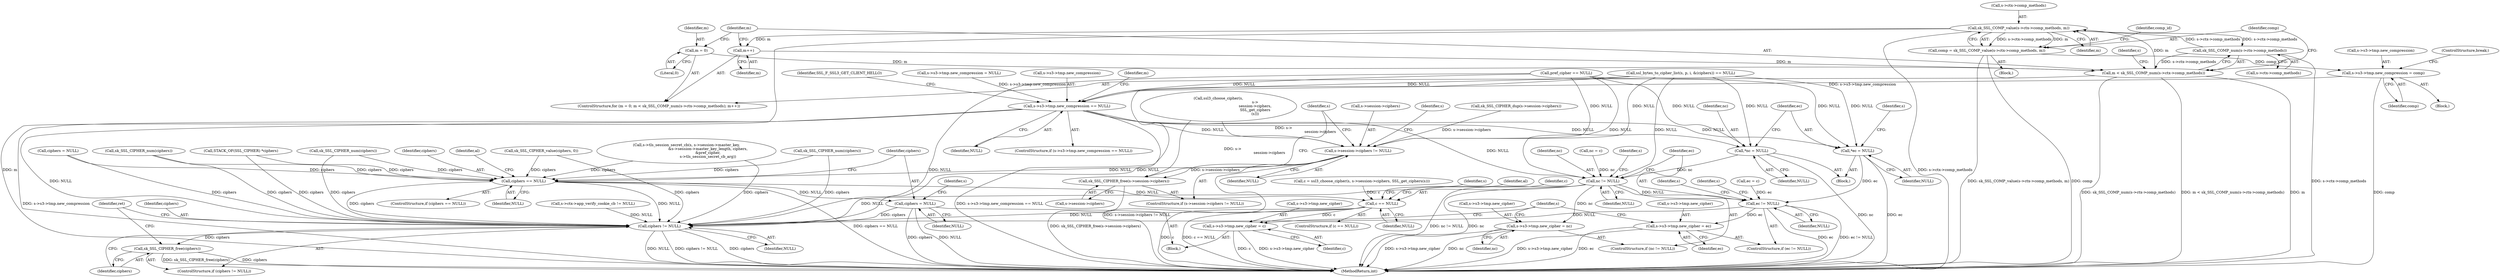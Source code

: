 digraph "0_openssl_a004e72b95835136d3f1ea90517f706c24c03da7@pointer" {
"1001210" [label="(Call,sk_SSL_COMP_value(s->ctx->comp_methods, m))"];
"1001199" [label="(Call,sk_SSL_COMP_num(s->ctx->comp_methods))"];
"1001210" [label="(Call,sk_SSL_COMP_value(s->ctx->comp_methods, m))"];
"1001197" [label="(Call,m < sk_SSL_COMP_num(s->ctx->comp_methods))"];
"1001205" [label="(Call,m++)"];
"1001194" [label="(Call,m = 0)"];
"1001208" [label="(Call,comp = sk_SSL_COMP_value(s->ctx->comp_methods, m))"];
"1001224" [label="(Call,s->s3->tmp.new_compression = comp)"];
"1001235" [label="(Call,s->s3->tmp.new_compression == NULL)"];
"1001394" [label="(Call,s->session->ciphers != NULL)"];
"1001401" [label="(Call,sk_SSL_CIPHER_free(s->session->ciphers))"];
"1001415" [label="(Call,ciphers == NULL)"];
"1001426" [label="(Call,ciphers = NULL)"];
"1001687" [label="(Call,ciphers != NULL)"];
"1001690" [label="(Call,sk_SSL_CIPHER_free(ciphers))"];
"1001498" [label="(Call,c == NULL)"];
"1001509" [label="(Call,s->s3->tmp.new_cipher = c)"];
"1001525" [label="(Call,*nc = NULL)"];
"1001578" [label="(Call,nc != NULL)"];
"1001581" [label="(Call,s->s3->tmp.new_cipher = nc)"];
"1001592" [label="(Call,ec != NULL)"];
"1001595" [label="(Call,s->s3->tmp.new_cipher = ec)"];
"1001529" [label="(Call,*ec = NULL)"];
"1001223" [label="(Block,)"];
"1001594" [label="(Identifier,NULL)"];
"1001503" [label="(Identifier,al)"];
"1001193" [label="(ControlStructure,for (m = 0; m < sk_SSL_COMP_num(s->ctx->comp_methods); m++))"];
"1001577" [label="(ControlStructure,if (nc != NULL))"];
"1001609" [label="(Identifier,s)"];
"1001693" [label="(Identifier,ret)"];
"1001690" [label="(Call,sk_SSL_CIPHER_free(ciphers))"];
"1001235" [label="(Call,s->s3->tmp.new_compression == NULL)"];
"1001499" [label="(Identifier,c)"];
"1001581" [label="(Call,s->s3->tmp.new_cipher = nc)"];
"1001694" [label="(MethodReturn,int)"];
"1001091" [label="(Call,ssl3_choose_cipher(s,\n                                                               s->\n                                                               session->ciphers,\n                                                               SSL_get_ciphers\n                                                               (s)))"];
"1001385" [label="(Block,)"];
"1000794" [label="(Call,ssl_bytes_to_cipher_list(s, p, i, &(ciphers)) == NULL)"];
"1001224" [label="(Call,s->s3->tmp.new_compression = comp)"];
"1001486" [label="(Call,c = ssl3_choose_cipher(s, s->session->ciphers, SSL_get_ciphers(s)))"];
"1001404" [label="(Identifier,s)"];
"1001497" [label="(ControlStructure,if (c == NULL))"];
"1001410" [label="(Identifier,s)"];
"1001517" [label="(Identifier,c)"];
"1001200" [label="(Call,s->ctx->comp_methods)"];
"1001578" [label="(Call,nc != NULL)"];
"1001686" [label="(ControlStructure,if (ciphers != NULL))"];
"1001519" [label="(Block,)"];
"1001582" [label="(Call,s->s3->tmp.new_cipher)"];
"1001589" [label="(Identifier,nc)"];
"1001194" [label="(Call,m = 0)"];
"1000581" [label="(Call,s->ctx->app_verify_cookie_cb != NULL)"];
"1001195" [label="(Identifier,m)"];
"1001216" [label="(Identifier,m)"];
"1001246" [label="(Identifier,SSL_F_SSL3_GET_CLIENT_HELLO)"];
"1001205" [label="(Call,m++)"];
"1001426" [label="(Call,ciphers = NULL)"];
"1001574" [label="(Call,ec = c)"];
"1001251" [label="(Identifier,m)"];
"1001234" [label="(ControlStructure,if (s->s3->tmp.new_compression == NULL))"];
"1001513" [label="(Identifier,s)"];
"1001225" [label="(Call,s->s3->tmp.new_compression)"];
"1001206" [label="(Identifier,m)"];
"1001427" [label="(Identifier,ciphers)"];
"1001595" [label="(Call,s->s3->tmp.new_cipher = ec)"];
"1001207" [label="(Block,)"];
"1001500" [label="(Identifier,NULL)"];
"1001210" [label="(Call,sk_SSL_COMP_value(s->ctx->comp_methods, m))"];
"1001414" [label="(ControlStructure,if (ciphers == NULL))"];
"1001585" [label="(Identifier,s)"];
"1001400" [label="(Identifier,NULL)"];
"1001636" [label="(Identifier,s)"];
"1001509" [label="(Call,s->s3->tmp.new_cipher = c)"];
"1001402" [label="(Call,s->session->ciphers)"];
"1001401" [label="(Call,sk_SSL_CIPHER_free(s->session->ciphers))"];
"1001199" [label="(Call,sk_SSL_COMP_num(s->ctx->comp_methods))"];
"1001428" [label="(Identifier,NULL)"];
"1001416" [label="(Identifier,ciphers)"];
"1000882" [label="(Call,sk_SSL_CIPHER_value(ciphers, 0))"];
"1001233" [label="(ControlStructure,break;)"];
"1001155" [label="(Call,s->s3->tmp.new_compression = NULL)"];
"1001689" [label="(Identifier,NULL)"];
"1001531" [label="(Identifier,NULL)"];
"1001415" [label="(Call,ciphers == NULL)"];
"1000835" [label="(Call,sk_SSL_CIPHER_num(ciphers))"];
"1001420" [label="(Identifier,al)"];
"1001525" [label="(Call,*nc = NULL)"];
"1001498" [label="(Call,c == NULL)"];
"1001688" [label="(Identifier,ciphers)"];
"1001211" [label="(Call,s->ctx->comp_methods)"];
"1001209" [label="(Identifier,comp)"];
"1001083" [label="(Call,ciphers = NULL)"];
"1001691" [label="(Identifier,ciphers)"];
"1001527" [label="(Identifier,NULL)"];
"1001101" [label="(Call,pref_cipher == NULL)"];
"1001596" [label="(Call,s->s3->tmp.new_cipher)"];
"1001394" [label="(Call,s->session->ciphers != NULL)"];
"1000849" [label="(Call,sk_SSL_CIPHER_num(ciphers))"];
"1001239" [label="(Identifier,s)"];
"1001599" [label="(Identifier,s)"];
"1000876" [label="(Call,sk_SSL_CIPHER_num(ciphers))"];
"1001526" [label="(Identifier,nc)"];
"1001196" [label="(Literal,0)"];
"1001198" [label="(Identifier,m)"];
"1001044" [label="(Call,s->tls_session_secret_cb(s, s->session->master_key,\n                                     &s->session->master_key_length, ciphers,\n                                     &pref_cipher,\n                                     s->tls_session_secret_cb_arg))"];
"1001593" [label="(Identifier,ec)"];
"1001603" [label="(Identifier,ec)"];
"1001580" [label="(Identifier,NULL)"];
"1001393" [label="(ControlStructure,if (s->session->ciphers != NULL))"];
"1001579" [label="(Identifier,nc)"];
"1001232" [label="(Identifier,comp)"];
"1001529" [label="(Call,*ec = NULL)"];
"1001535" [label="(Identifier,s)"];
"1000174" [label="(Call,STACK_OF(SSL_CIPHER) *ciphers)"];
"1001568" [label="(Call,nc = c)"];
"1001687" [label="(Call,ciphers != NULL)"];
"1001510" [label="(Call,s->s3->tmp.new_cipher)"];
"1001417" [label="(Identifier,NULL)"];
"1001149" [label="(Call,sk_SSL_CIPHER_dup(s->session->ciphers))"];
"1001530" [label="(Identifier,ec)"];
"1001219" [label="(Identifier,comp_id)"];
"1001236" [label="(Call,s->s3->tmp.new_compression)"];
"1001432" [label="(Identifier,s)"];
"1001197" [label="(Call,m < sk_SSL_COMP_num(s->ctx->comp_methods))"];
"1001592" [label="(Call,ec != NULL)"];
"1001208" [label="(Call,comp = sk_SSL_COMP_value(s->ctx->comp_methods, m))"];
"1001591" [label="(ControlStructure,if (ec != NULL))"];
"1001395" [label="(Call,s->session->ciphers)"];
"1001243" [label="(Identifier,NULL)"];
"1001210" -> "1001208"  [label="AST: "];
"1001210" -> "1001216"  [label="CFG: "];
"1001211" -> "1001210"  [label="AST: "];
"1001216" -> "1001210"  [label="AST: "];
"1001208" -> "1001210"  [label="CFG: "];
"1001210" -> "1001694"  [label="DDG: s->ctx->comp_methods"];
"1001210" -> "1001694"  [label="DDG: m"];
"1001210" -> "1001199"  [label="DDG: s->ctx->comp_methods"];
"1001210" -> "1001205"  [label="DDG: m"];
"1001210" -> "1001208"  [label="DDG: s->ctx->comp_methods"];
"1001210" -> "1001208"  [label="DDG: m"];
"1001199" -> "1001210"  [label="DDG: s->ctx->comp_methods"];
"1001197" -> "1001210"  [label="DDG: m"];
"1001199" -> "1001197"  [label="AST: "];
"1001199" -> "1001200"  [label="CFG: "];
"1001200" -> "1001199"  [label="AST: "];
"1001197" -> "1001199"  [label="CFG: "];
"1001199" -> "1001694"  [label="DDG: s->ctx->comp_methods"];
"1001199" -> "1001197"  [label="DDG: s->ctx->comp_methods"];
"1001197" -> "1001193"  [label="AST: "];
"1001198" -> "1001197"  [label="AST: "];
"1001209" -> "1001197"  [label="CFG: "];
"1001239" -> "1001197"  [label="CFG: "];
"1001197" -> "1001694"  [label="DDG: sk_SSL_COMP_num(s->ctx->comp_methods)"];
"1001197" -> "1001694"  [label="DDG: m < sk_SSL_COMP_num(s->ctx->comp_methods)"];
"1001197" -> "1001694"  [label="DDG: m"];
"1001205" -> "1001197"  [label="DDG: m"];
"1001194" -> "1001197"  [label="DDG: m"];
"1001205" -> "1001193"  [label="AST: "];
"1001205" -> "1001206"  [label="CFG: "];
"1001206" -> "1001205"  [label="AST: "];
"1001198" -> "1001205"  [label="CFG: "];
"1001194" -> "1001193"  [label="AST: "];
"1001194" -> "1001196"  [label="CFG: "];
"1001195" -> "1001194"  [label="AST: "];
"1001196" -> "1001194"  [label="AST: "];
"1001198" -> "1001194"  [label="CFG: "];
"1001208" -> "1001207"  [label="AST: "];
"1001209" -> "1001208"  [label="AST: "];
"1001219" -> "1001208"  [label="CFG: "];
"1001208" -> "1001694"  [label="DDG: comp"];
"1001208" -> "1001694"  [label="DDG: sk_SSL_COMP_value(s->ctx->comp_methods, m)"];
"1001208" -> "1001224"  [label="DDG: comp"];
"1001224" -> "1001223"  [label="AST: "];
"1001224" -> "1001232"  [label="CFG: "];
"1001225" -> "1001224"  [label="AST: "];
"1001232" -> "1001224"  [label="AST: "];
"1001233" -> "1001224"  [label="CFG: "];
"1001224" -> "1001694"  [label="DDG: comp"];
"1001224" -> "1001235"  [label="DDG: s->s3->tmp.new_compression"];
"1001235" -> "1001234"  [label="AST: "];
"1001235" -> "1001243"  [label="CFG: "];
"1001236" -> "1001235"  [label="AST: "];
"1001243" -> "1001235"  [label="AST: "];
"1001246" -> "1001235"  [label="CFG: "];
"1001251" -> "1001235"  [label="CFG: "];
"1001235" -> "1001694"  [label="DDG: s->s3->tmp.new_compression == NULL"];
"1001235" -> "1001694"  [label="DDG: s->s3->tmp.new_compression"];
"1001155" -> "1001235"  [label="DDG: s->s3->tmp.new_compression"];
"1001101" -> "1001235"  [label="DDG: NULL"];
"1000794" -> "1001235"  [label="DDG: NULL"];
"1001235" -> "1001394"  [label="DDG: NULL"];
"1001235" -> "1001525"  [label="DDG: NULL"];
"1001235" -> "1001529"  [label="DDG: NULL"];
"1001235" -> "1001578"  [label="DDG: NULL"];
"1001235" -> "1001687"  [label="DDG: NULL"];
"1001394" -> "1001393"  [label="AST: "];
"1001394" -> "1001400"  [label="CFG: "];
"1001395" -> "1001394"  [label="AST: "];
"1001400" -> "1001394"  [label="AST: "];
"1001404" -> "1001394"  [label="CFG: "];
"1001410" -> "1001394"  [label="CFG: "];
"1001394" -> "1001694"  [label="DDG: s->session->ciphers != NULL"];
"1001149" -> "1001394"  [label="DDG: s->session->ciphers"];
"1001091" -> "1001394"  [label="DDG: s->\n                                                               session->ciphers"];
"1001101" -> "1001394"  [label="DDG: NULL"];
"1000794" -> "1001394"  [label="DDG: NULL"];
"1001394" -> "1001401"  [label="DDG: s->session->ciphers"];
"1001394" -> "1001415"  [label="DDG: NULL"];
"1001401" -> "1001393"  [label="AST: "];
"1001401" -> "1001402"  [label="CFG: "];
"1001402" -> "1001401"  [label="AST: "];
"1001410" -> "1001401"  [label="CFG: "];
"1001401" -> "1001694"  [label="DDG: sk_SSL_CIPHER_free(s->session->ciphers)"];
"1001091" -> "1001401"  [label="DDG: s->\n                                                               session->ciphers"];
"1001415" -> "1001414"  [label="AST: "];
"1001415" -> "1001417"  [label="CFG: "];
"1001416" -> "1001415"  [label="AST: "];
"1001417" -> "1001415"  [label="AST: "];
"1001420" -> "1001415"  [label="CFG: "];
"1001427" -> "1001415"  [label="CFG: "];
"1001415" -> "1001694"  [label="DDG: ciphers == NULL"];
"1000882" -> "1001415"  [label="DDG: ciphers"];
"1000849" -> "1001415"  [label="DDG: ciphers"];
"1001044" -> "1001415"  [label="DDG: ciphers"];
"1001083" -> "1001415"  [label="DDG: ciphers"];
"1000835" -> "1001415"  [label="DDG: ciphers"];
"1000174" -> "1001415"  [label="DDG: ciphers"];
"1000876" -> "1001415"  [label="DDG: ciphers"];
"1001415" -> "1001426"  [label="DDG: NULL"];
"1001415" -> "1001498"  [label="DDG: NULL"];
"1001415" -> "1001687"  [label="DDG: ciphers"];
"1001415" -> "1001687"  [label="DDG: NULL"];
"1001426" -> "1001385"  [label="AST: "];
"1001426" -> "1001428"  [label="CFG: "];
"1001427" -> "1001426"  [label="AST: "];
"1001428" -> "1001426"  [label="AST: "];
"1001432" -> "1001426"  [label="CFG: "];
"1001426" -> "1001694"  [label="DDG: ciphers"];
"1001426" -> "1001694"  [label="DDG: NULL"];
"1001426" -> "1001687"  [label="DDG: ciphers"];
"1001687" -> "1001686"  [label="AST: "];
"1001687" -> "1001689"  [label="CFG: "];
"1001688" -> "1001687"  [label="AST: "];
"1001689" -> "1001687"  [label="AST: "];
"1001691" -> "1001687"  [label="CFG: "];
"1001693" -> "1001687"  [label="CFG: "];
"1001687" -> "1001694"  [label="DDG: ciphers"];
"1001687" -> "1001694"  [label="DDG: NULL"];
"1001687" -> "1001694"  [label="DDG: ciphers != NULL"];
"1000882" -> "1001687"  [label="DDG: ciphers"];
"1000849" -> "1001687"  [label="DDG: ciphers"];
"1001044" -> "1001687"  [label="DDG: ciphers"];
"1001083" -> "1001687"  [label="DDG: ciphers"];
"1000835" -> "1001687"  [label="DDG: ciphers"];
"1000174" -> "1001687"  [label="DDG: ciphers"];
"1000876" -> "1001687"  [label="DDG: ciphers"];
"1001578" -> "1001687"  [label="DDG: NULL"];
"1001101" -> "1001687"  [label="DDG: NULL"];
"1001592" -> "1001687"  [label="DDG: NULL"];
"1000794" -> "1001687"  [label="DDG: NULL"];
"1001498" -> "1001687"  [label="DDG: NULL"];
"1000581" -> "1001687"  [label="DDG: NULL"];
"1001687" -> "1001690"  [label="DDG: ciphers"];
"1001690" -> "1001686"  [label="AST: "];
"1001690" -> "1001691"  [label="CFG: "];
"1001691" -> "1001690"  [label="AST: "];
"1001693" -> "1001690"  [label="CFG: "];
"1001690" -> "1001694"  [label="DDG: ciphers"];
"1001690" -> "1001694"  [label="DDG: sk_SSL_CIPHER_free(ciphers)"];
"1001498" -> "1001497"  [label="AST: "];
"1001498" -> "1001500"  [label="CFG: "];
"1001499" -> "1001498"  [label="AST: "];
"1001500" -> "1001498"  [label="AST: "];
"1001503" -> "1001498"  [label="CFG: "];
"1001513" -> "1001498"  [label="CFG: "];
"1001498" -> "1001694"  [label="DDG: c"];
"1001498" -> "1001694"  [label="DDG: c == NULL"];
"1001486" -> "1001498"  [label="DDG: c"];
"1001498" -> "1001509"  [label="DDG: c"];
"1001509" -> "1001385"  [label="AST: "];
"1001509" -> "1001517"  [label="CFG: "];
"1001510" -> "1001509"  [label="AST: "];
"1001517" -> "1001509"  [label="AST: "];
"1001636" -> "1001509"  [label="CFG: "];
"1001509" -> "1001694"  [label="DDG: c"];
"1001509" -> "1001694"  [label="DDG: s->s3->tmp.new_cipher"];
"1001525" -> "1001519"  [label="AST: "];
"1001525" -> "1001527"  [label="CFG: "];
"1001526" -> "1001525"  [label="AST: "];
"1001527" -> "1001525"  [label="AST: "];
"1001530" -> "1001525"  [label="CFG: "];
"1001525" -> "1001694"  [label="DDG: nc"];
"1001101" -> "1001525"  [label="DDG: NULL"];
"1000794" -> "1001525"  [label="DDG: NULL"];
"1001525" -> "1001578"  [label="DDG: nc"];
"1001578" -> "1001577"  [label="AST: "];
"1001578" -> "1001580"  [label="CFG: "];
"1001579" -> "1001578"  [label="AST: "];
"1001580" -> "1001578"  [label="AST: "];
"1001585" -> "1001578"  [label="CFG: "];
"1001593" -> "1001578"  [label="CFG: "];
"1001578" -> "1001694"  [label="DDG: nc"];
"1001578" -> "1001694"  [label="DDG: nc != NULL"];
"1001568" -> "1001578"  [label="DDG: nc"];
"1001101" -> "1001578"  [label="DDG: NULL"];
"1000794" -> "1001578"  [label="DDG: NULL"];
"1001578" -> "1001581"  [label="DDG: nc"];
"1001578" -> "1001592"  [label="DDG: NULL"];
"1001581" -> "1001577"  [label="AST: "];
"1001581" -> "1001589"  [label="CFG: "];
"1001582" -> "1001581"  [label="AST: "];
"1001589" -> "1001581"  [label="AST: "];
"1001636" -> "1001581"  [label="CFG: "];
"1001581" -> "1001694"  [label="DDG: s->s3->tmp.new_cipher"];
"1001581" -> "1001694"  [label="DDG: nc"];
"1001592" -> "1001591"  [label="AST: "];
"1001592" -> "1001594"  [label="CFG: "];
"1001593" -> "1001592"  [label="AST: "];
"1001594" -> "1001592"  [label="AST: "];
"1001599" -> "1001592"  [label="CFG: "];
"1001609" -> "1001592"  [label="CFG: "];
"1001592" -> "1001694"  [label="DDG: ec"];
"1001592" -> "1001694"  [label="DDG: ec != NULL"];
"1001529" -> "1001592"  [label="DDG: ec"];
"1001574" -> "1001592"  [label="DDG: ec"];
"1001592" -> "1001595"  [label="DDG: ec"];
"1001595" -> "1001591"  [label="AST: "];
"1001595" -> "1001603"  [label="CFG: "];
"1001596" -> "1001595"  [label="AST: "];
"1001603" -> "1001595"  [label="AST: "];
"1001636" -> "1001595"  [label="CFG: "];
"1001595" -> "1001694"  [label="DDG: s->s3->tmp.new_cipher"];
"1001595" -> "1001694"  [label="DDG: ec"];
"1001529" -> "1001519"  [label="AST: "];
"1001529" -> "1001531"  [label="CFG: "];
"1001530" -> "1001529"  [label="AST: "];
"1001531" -> "1001529"  [label="AST: "];
"1001535" -> "1001529"  [label="CFG: "];
"1001529" -> "1001694"  [label="DDG: ec"];
"1001101" -> "1001529"  [label="DDG: NULL"];
"1000794" -> "1001529"  [label="DDG: NULL"];
}
